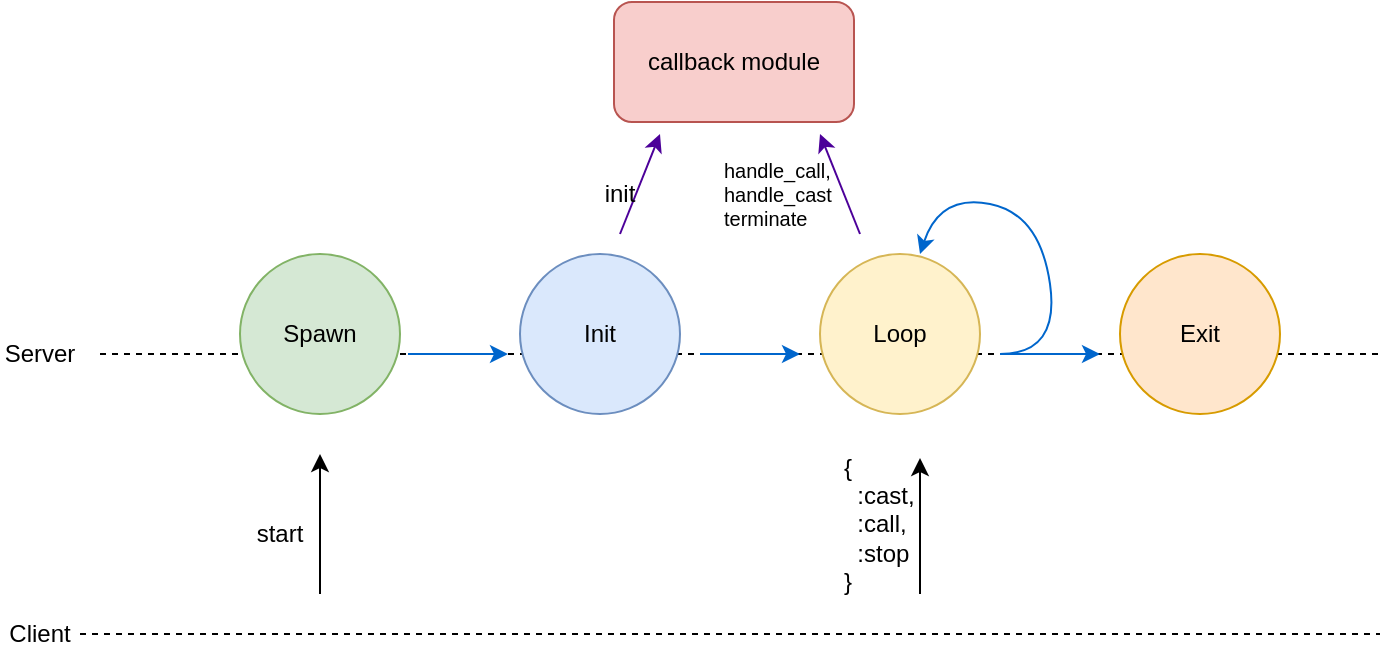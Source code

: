 <mxfile version="13.0.3" type="device"><diagram id="6hGFLwfOUW9BJ-s0fimq" name="Page-1"><mxGraphModel dx="1422" dy="816" grid="1" gridSize="10" guides="1" tooltips="1" connect="1" arrows="1" fold="1" page="1" pageScale="1" pageWidth="1169" pageHeight="1654" math="0" shadow="0"><root><mxCell id="0"/><mxCell id="1" parent="0"/><mxCell id="41" value="" style="endArrow=none;dashed=1;html=1;" parent="1" edge="1"><mxGeometry width="50" height="50" relative="1" as="geometry"><mxPoint x="190" y="240" as="sourcePoint"/><mxPoint x="830" y="240" as="targetPoint"/></mxGeometry></mxCell><mxCell id="30" value="Spawn" style="ellipse;whiteSpace=wrap;html=1;aspect=fixed;fillColor=#d5e8d4;strokeColor=#82b366;" parent="1" vertex="1"><mxGeometry x="260" y="190" width="80" height="80" as="geometry"/></mxCell><mxCell id="31" value="Init" style="ellipse;whiteSpace=wrap;html=1;aspect=fixed;fillColor=#dae8fc;strokeColor=#6c8ebf;" parent="1" vertex="1"><mxGeometry x="400" y="190" width="80" height="80" as="geometry"/></mxCell><mxCell id="32" value="Exit" style="ellipse;whiteSpace=wrap;html=1;aspect=fixed;fillColor=#ffe6cc;strokeColor=#d79b00;" parent="1" vertex="1"><mxGeometry x="700" y="190" width="80" height="80" as="geometry"/></mxCell><mxCell id="33" value="Loop" style="ellipse;whiteSpace=wrap;html=1;aspect=fixed;fillColor=#fff2cc;strokeColor=#d6b656;" parent="1" vertex="1"><mxGeometry x="550" y="190" width="80" height="80" as="geometry"/></mxCell><mxCell id="34" value="" style="endArrow=classic;html=1;strokeColor=#0066CC;" parent="1" edge="1"><mxGeometry width="50" height="50" relative="1" as="geometry"><mxPoint x="344" y="240" as="sourcePoint"/><mxPoint x="394" y="240" as="targetPoint"/></mxGeometry></mxCell><mxCell id="35" value="" style="endArrow=classic;html=1;strokeColor=#0066CC;" parent="1" edge="1"><mxGeometry width="50" height="50" relative="1" as="geometry"><mxPoint x="640" y="240" as="sourcePoint"/><mxPoint x="690" y="240" as="targetPoint"/></mxGeometry></mxCell><mxCell id="36" value="" style="endArrow=classic;html=1;strokeColor=#0066CC;" parent="1" edge="1"><mxGeometry width="50" height="50" relative="1" as="geometry"><mxPoint x="490" y="240" as="sourcePoint"/><mxPoint x="540" y="240" as="targetPoint"/></mxGeometry></mxCell><mxCell id="37" value="" style="endArrow=classic;html=1;curved=1;strokeColor=#0066CC;" parent="1" edge="1"><mxGeometry width="50" height="50" relative="1" as="geometry"><mxPoint x="640" y="240" as="sourcePoint"/><mxPoint x="600" y="190" as="targetPoint"/><Array as="points"><mxPoint x="670" y="240"/><mxPoint x="660" y="170"/><mxPoint x="610" y="160"/></Array></mxGeometry></mxCell><mxCell id="38" value="" style="endArrow=classic;html=1;" parent="1" edge="1"><mxGeometry width="50" height="50" relative="1" as="geometry"><mxPoint x="300" y="360" as="sourcePoint"/><mxPoint x="300" y="290" as="targetPoint"/></mxGeometry></mxCell><mxCell id="39" value="" style="endArrow=none;dashed=1;html=1;exitX=1;exitY=0.5;exitDx=0;exitDy=0;" parent="1" edge="1" source="9XXlWLUVgLpWy30zmKIm-43"><mxGeometry width="50" height="50" relative="1" as="geometry"><mxPoint x="211.2" y="381.4" as="sourcePoint"/><mxPoint x="830" y="380" as="targetPoint"/></mxGeometry></mxCell><mxCell id="43" value="Server" style="text;html=1;strokeColor=none;fillColor=none;align=center;verticalAlign=middle;whiteSpace=wrap;rounded=0;" parent="1" vertex="1"><mxGeometry x="140" y="230" width="40" height="20" as="geometry"/></mxCell><mxCell id="9XXlWLUVgLpWy30zmKIm-43" value="Client" style="text;html=1;strokeColor=none;fillColor=none;align=center;verticalAlign=middle;whiteSpace=wrap;rounded=0;" vertex="1" parent="1"><mxGeometry x="140" y="370" width="40" height="20" as="geometry"/></mxCell><mxCell id="9XXlWLUVgLpWy30zmKIm-44" value="start" style="text;html=1;strokeColor=none;fillColor=none;align=center;verticalAlign=middle;whiteSpace=wrap;rounded=0;" vertex="1" parent="1"><mxGeometry x="260" y="320" width="40" height="20" as="geometry"/></mxCell><mxCell id="9XXlWLUVgLpWy30zmKIm-45" value="callback module" style="rounded=1;whiteSpace=wrap;html=1;fillColor=#f8cecc;strokeColor=#b85450;" vertex="1" parent="1"><mxGeometry x="447" y="64" width="120" height="60" as="geometry"/></mxCell><mxCell id="9XXlWLUVgLpWy30zmKIm-47" value="" style="endArrow=classic;html=1;strokeColor=#4C0099;" edge="1" parent="1"><mxGeometry width="50" height="50" relative="1" as="geometry"><mxPoint x="450" y="180" as="sourcePoint"/><mxPoint x="470" y="130" as="targetPoint"/></mxGeometry></mxCell><mxCell id="9XXlWLUVgLpWy30zmKIm-48" value="" style="endArrow=classic;html=1;strokeColor=#000000;" edge="1" parent="1"><mxGeometry width="50" height="50" relative="1" as="geometry"><mxPoint x="600" y="360" as="sourcePoint"/><mxPoint x="600" y="292" as="targetPoint"/></mxGeometry></mxCell><mxCell id="9XXlWLUVgLpWy30zmKIm-49" value="" style="endArrow=classic;html=1;strokeColor=#4C0099;" edge="1" parent="1"><mxGeometry width="50" height="50" relative="1" as="geometry"><mxPoint x="570" y="180" as="sourcePoint"/><mxPoint x="550" y="130" as="targetPoint"/></mxGeometry></mxCell><mxCell id="9XXlWLUVgLpWy30zmKIm-50" value="init" style="text;html=1;strokeColor=none;fillColor=none;align=center;verticalAlign=middle;whiteSpace=wrap;rounded=0;" vertex="1" parent="1"><mxGeometry x="430" y="150" width="40" height="20" as="geometry"/></mxCell><mxCell id="9XXlWLUVgLpWy30zmKIm-51" value="{&lt;br&gt;&amp;nbsp; :cast,&lt;br&gt;&amp;nbsp; :call,&lt;br&gt;&amp;nbsp; :stop&lt;br&gt;&lt;div&gt;&lt;span&gt;}&lt;/span&gt;&lt;/div&gt;" style="text;html=1;strokeColor=none;fillColor=none;align=left;verticalAlign=middle;whiteSpace=wrap;rounded=0;" vertex="1" parent="1"><mxGeometry x="560" y="310" width="50" height="30" as="geometry"/></mxCell><mxCell id="9XXlWLUVgLpWy30zmKIm-55" value="handle_call,&lt;br&gt;handle_cast&lt;br&gt;terminate" style="text;html=1;strokeColor=none;fillColor=none;align=left;verticalAlign=middle;whiteSpace=wrap;rounded=0;fontSize=10;" vertex="1" parent="1"><mxGeometry x="500" y="150" width="40" height="20" as="geometry"/></mxCell></root></mxGraphModel></diagram></mxfile>